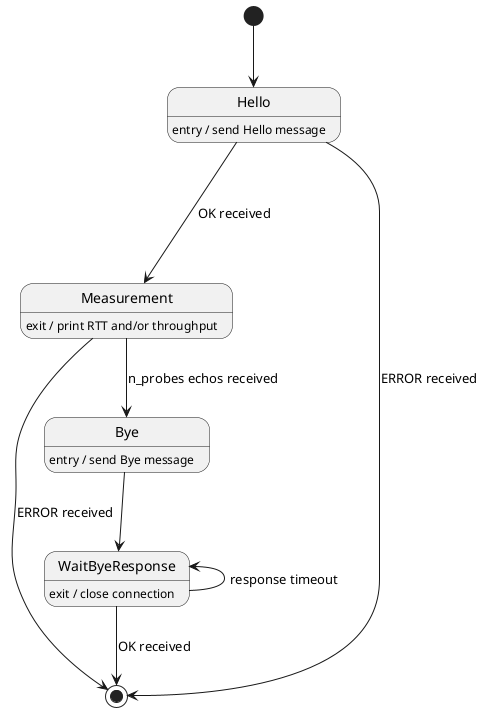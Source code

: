 @startuml client-states

[*] --> Hello

Hello : entry / send Hello message

Hello ---> Measurement : OK received
Hello --> [*] : ERROR received

Measurement --> Bye : n_probes echos received
Measurement --> [*] : ERROR received

Measurement : exit / print RTT and/or throughput

Bye --> WaitByeResponse

Bye : entry / send Bye message
WaitByeResponse : exit / close connection

WaitByeResponse --> [*] : OK received
WaitByeResponse -up-> WaitByeResponse : response timeout

@enduml
